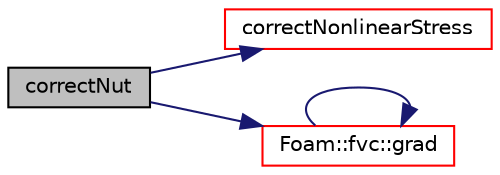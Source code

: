 digraph "correctNut"
{
  bgcolor="transparent";
  edge [fontname="Helvetica",fontsize="10",labelfontname="Helvetica",labelfontsize="10"];
  node [fontname="Helvetica",fontsize="10",shape=record];
  rankdir="LR";
  Node1 [label="correctNut",height=0.2,width=0.4,color="black", fillcolor="grey75", style="filled", fontcolor="black"];
  Node1 -> Node2 [color="midnightblue",fontsize="10",style="solid",fontname="Helvetica"];
  Node2 [label="correctNonlinearStress",height=0.2,width=0.4,color="red",URL="$a01340.html#aaeceed08f8e5aa404ea620bbed333cf2"];
  Node1 -> Node3 [color="midnightblue",fontsize="10",style="solid",fontname="Helvetica"];
  Node3 [label="Foam::fvc::grad",height=0.2,width=0.4,color="red",URL="$a10972.html#a7c00ec90ecc15ed3005255e42c52827a"];
  Node3 -> Node3 [color="midnightblue",fontsize="10",style="solid",fontname="Helvetica"];
}
